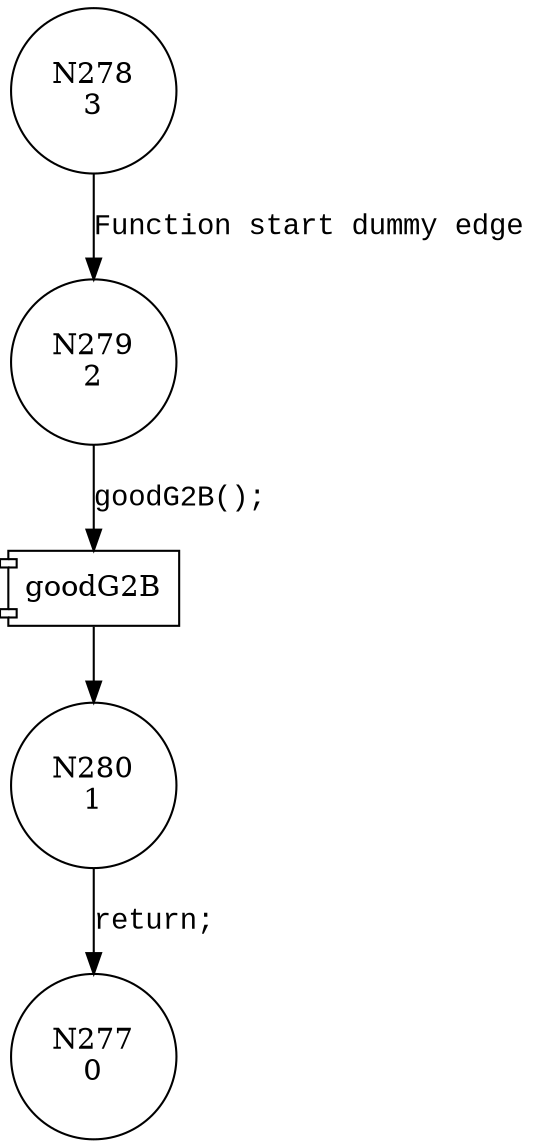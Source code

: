 digraph CWE121_Stack_Based_Buffer_Overflow__CWE193_char_declare_ncpy_65_good {
279 [shape="circle" label="N279\n2"]
280 [shape="circle" label="N280\n1"]
278 [shape="circle" label="N278\n3"]
277 [shape="circle" label="N277\n0"]
100023 [shape="component" label="goodG2B"]
279 -> 100023 [label="goodG2B();" fontname="Courier New"]
100023 -> 280 [label="" fontname="Courier New"]
278 -> 279 [label="Function start dummy edge" fontname="Courier New"]
280 -> 277 [label="return;" fontname="Courier New"]
}